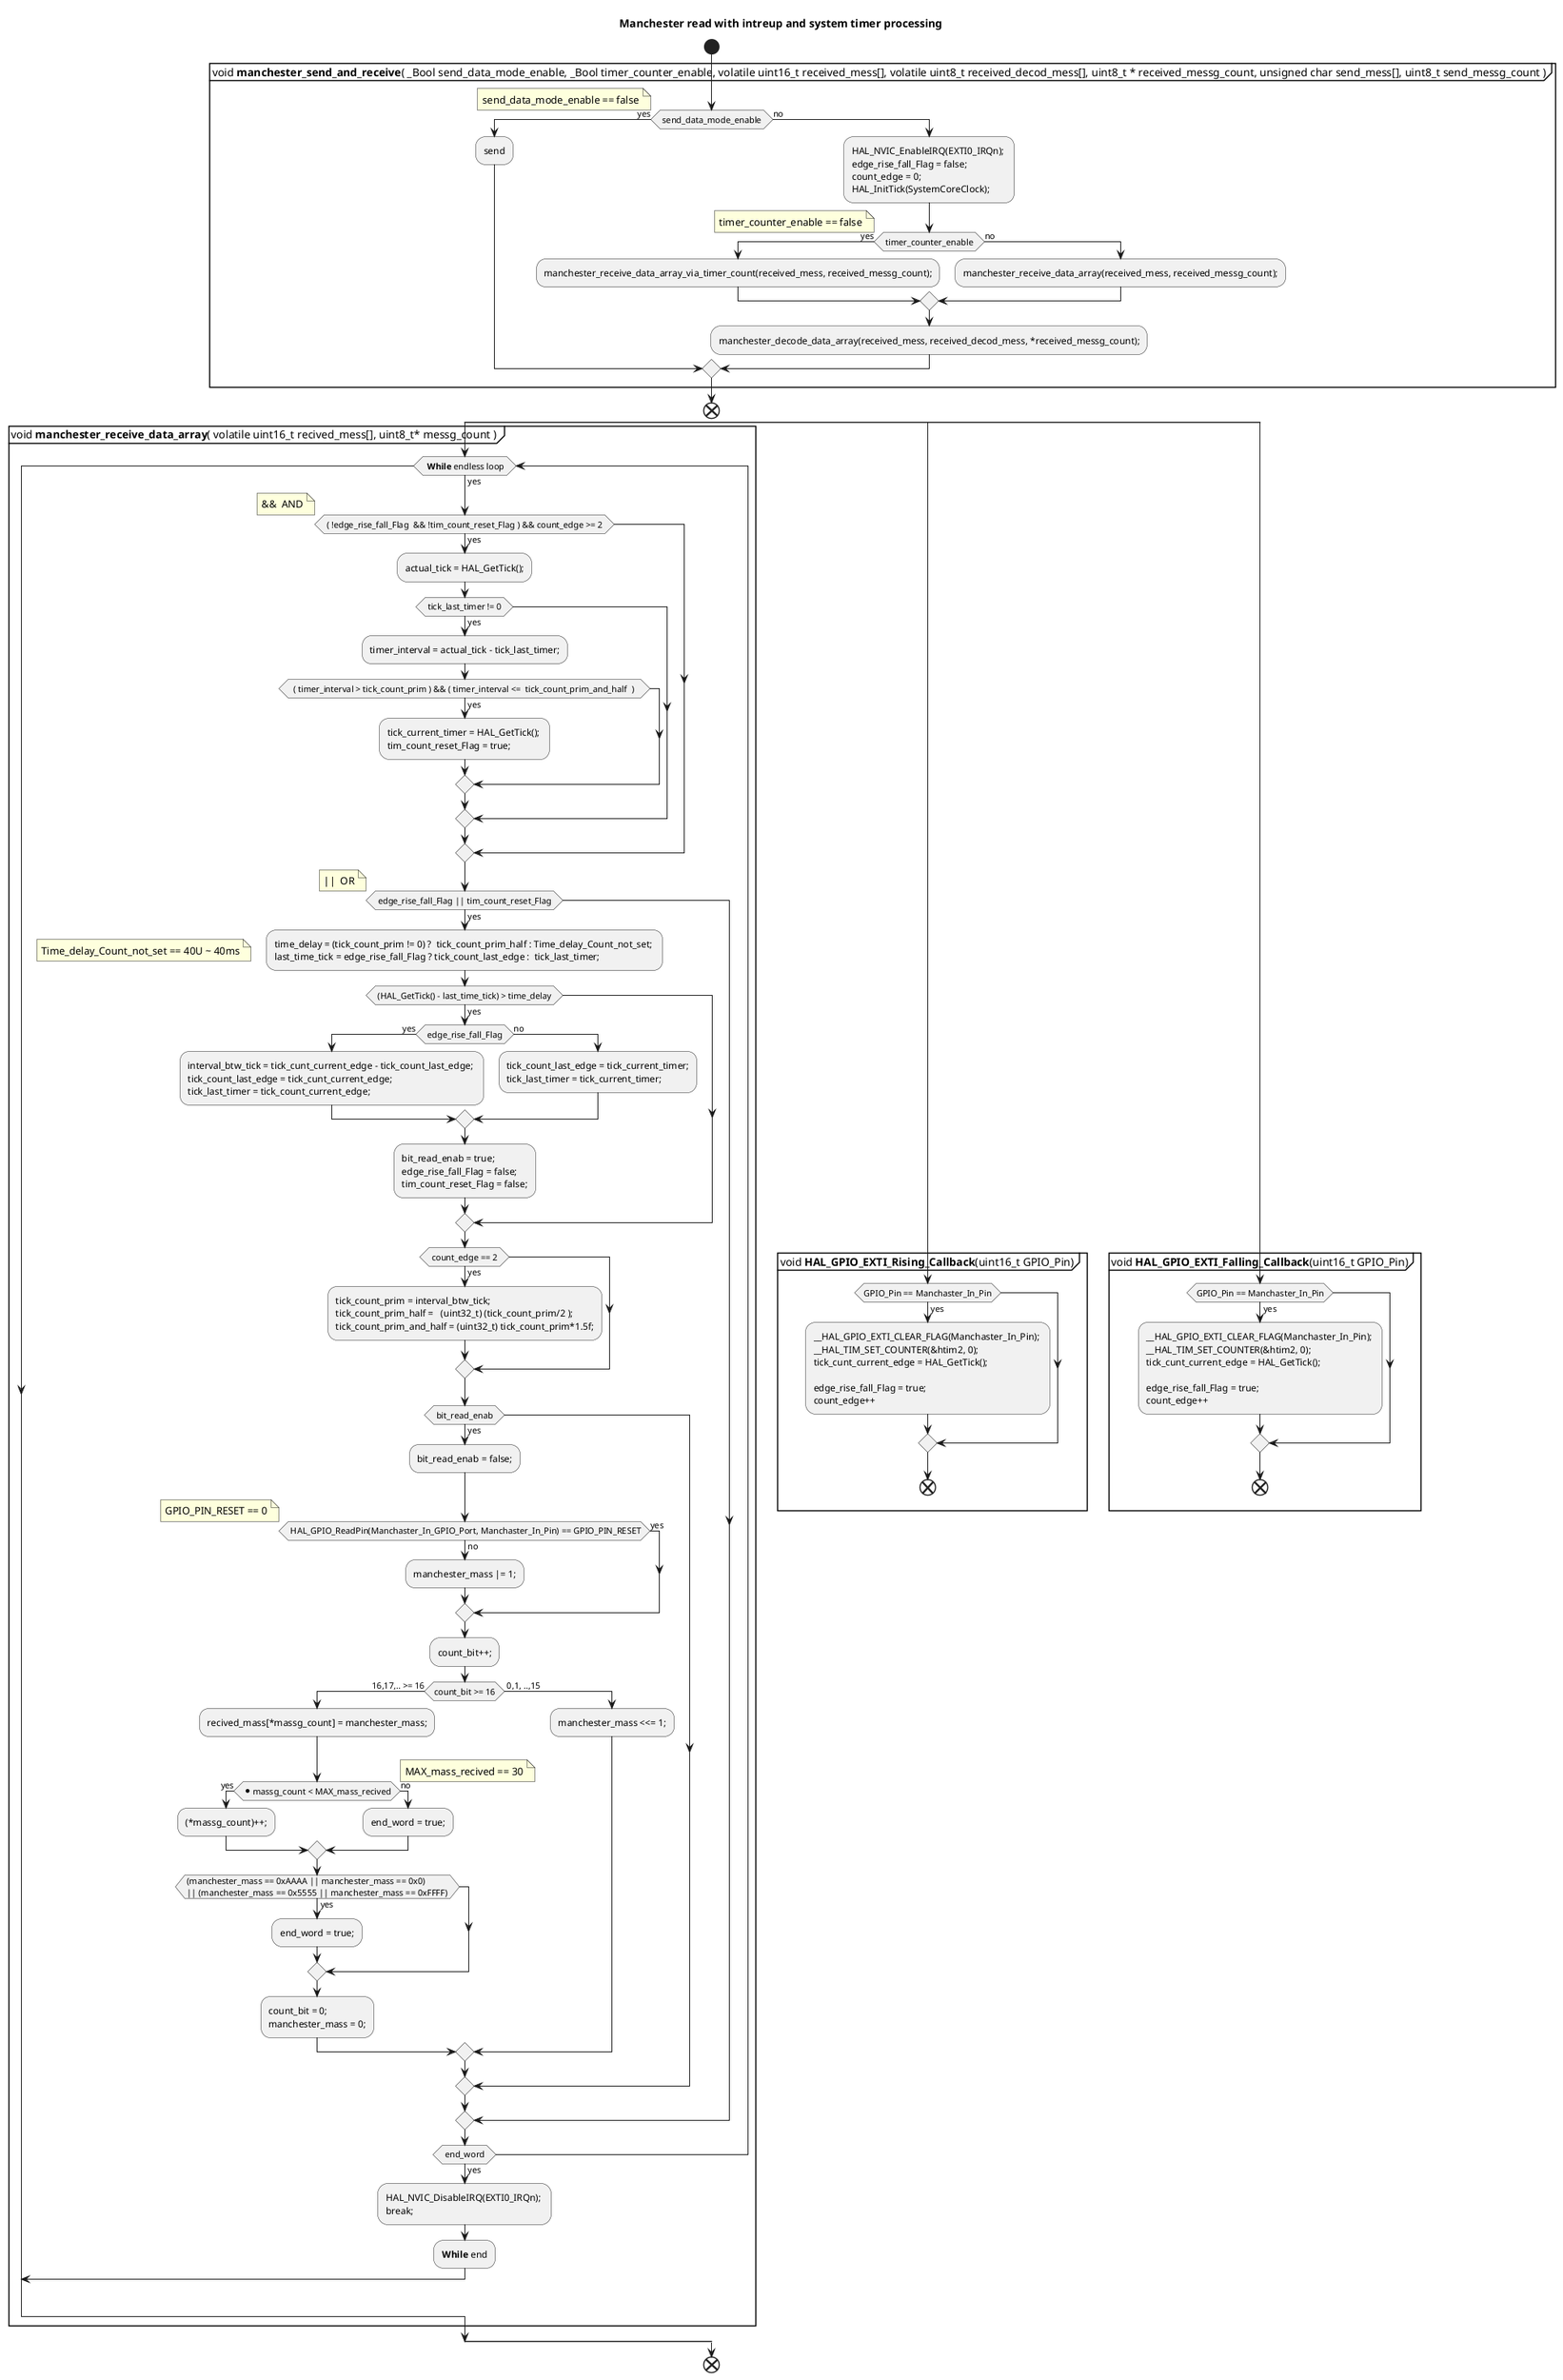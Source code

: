 @startuml
title Manchester read with intreup and system timer processing
' comment
start
' For write via VScode must by filename.puml
' This set can read 0s signal or 1s signal, but it not read data
' This set read values after Falling or Rising, but not between 

partition "void **manchester_send_and_receive**( _Bool send_data_mode_enable, _Bool timer_counter_enable, volatile uint16_t received_mess[], volatile uint8_t received_decod_mess[], uint8_t * received_messg_count, unsigned char send_mess[], uint8_t send_messg_count )" {

':volatile uint16_t recived_mess_local[MAX_mess_recived]={0}; \nvolatile uint8_t recived_decod_mess_local[MAX_mess_recived]={0}; \nuint8_t messg_count_local= 0u;;

if ( send_data_mode_enable ) then (yes)
    :send;
else (no)
	:HAL_NVIC_EnableIRQ(EXTI0_IRQn); \nedge_rise_fall_Flag = false; \ncount_edge = 0; \nHAL_InitTick(SystemCoreClock);;
    if ( timer_counter_enable ) then (yes)
		':HAL_NVIC_SetPriority(TIM2_IRQn, 1, 1); \nHAL_TIM_Base_Start_IT(&htim2); \nHAL_TIM_OC_Start_IT(&htim2, TIM_CHANNEL_1); \n__HAL_TIM_SET_COMPARE(&htim2, TIM_CHANNEL_1, 299999); \n     \nHAL_TIM_Base_Stop_IT(&htim2);;
		:manchester_receive_data_array_via_timer_count(received_mess, received_messg_count);; 
		' :receive with timer in compare mode;
	else (no)
		:manchester_receive_data_array(received_mess, received_messg_count);;
        ' :receive with system timer;
    endif
    note left: timer_counter_enable == false
    :manchester_decode_data_array(received_mess, received_decod_mess, *received_messg_count);;
endif
note left: send_data_mode_enable == false

}
end

'fork
split
partition "void **manchester_receive_data_array**( volatile uint16_t recived_mess[], uint8_t* messg_count ) " {
while (  **While** endless loop ) is (yes)

if ( ( !edge_rise_fall_Flag  && !tim_count_reset_Flag ) && count_edge >= 2 ) then (yes)
floating note left: &&  AND
    :actual_tick = HAL_GetTick();;
    
	if ( tick_last_timer != 0 ) then (yes)
		:timer_interval = actual_tick - tick_last_timer;;

		if (  ( timer_interval > tick_count_prim ) && ( timer_interval <=  tick_count_prim_and_half  )   ) then (yes)
			:tick_current_timer = HAL_GetTick(); \ntim_count_reset_Flag = true;;
		endif
	endif
endif


	'  ---------------------------- edge_Flag rection ------------------------- 
if ( edge_rise_fall_Flag || tim_count_reset_Flag )  then (yes) 
floating note left: ||  OR		
	:time_delay = (tick_count_prim != 0) ?  tick_count_prim_half : Time_delay_Count_not_set; \nlast_time_tick = edge_rise_fall_Flag ? tick_count_last_edge :  tick_last_timer;;


   		floating note left:   Time_delay_Count_not_set == 40U ~ 40ms
	if ( (HAL_GetTick() - last_time_tick) > time_delay ) then (yes)
		
        if ( edge_rise_fall_Flag ) then (yes)
            :interval_btw_tick = tick_cunt_current_edge - tick_count_last_edge; \ntick_count_last_edge = tick_cunt_current_edge; \ntick_last_timer = tick_count_current_edge;;
        else (no) 
            :tick_count_last_edge = tick_current_timer;\ntick_last_timer = tick_current_timer;;
        endif
        :bit_read_enab = true; \nedge_rise_fall_Flag = false; \ntim_count_reset_Flag = false;;
	endif
	  

	if ( count_edge == 2 ) then (yes)
		:tick_count_prim = interval_btw_tick; \ntick_count_prim_half =   (uint32_t) (tick_count_prim/2 ); \ntick_count_prim_and_half = (uint32_t) tick_count_prim*1.5f;;
	endif
	
	if ( bit_read_enab ) then (yes)
				
	  	:bit_read_enab = false;;	
		if ( HAL_GPIO_ReadPin(Manchaster_In_GPIO_Port, Manchaster_In_Pin) == GPIO_PIN_RESET) then (yes)
		note right: GPIO_PIN_RESET == 0
					'  :manchester_mass |= 0; \nmanchester_mass <<= 1; \ncount_bit++;;
				 		
		      		' if(HAL_GPIO_ReadPin(Manchaster_In_GPIO_Port, Manchaster_In_Pin) == GPIO_PIN_SET) then (yes)
		else (no)
			
					' \nmanchester_mass <<= 1; \ncount_bit++; 
			:manchester_mass |= 1;;
		   
		endif
			
		:count_bit++;;
		if(count_bit >= 16) then (16,17,.. >= 16)
					' :HAL_TIM_OC_Stop_IT(&htim1, TIM_CHANNEL_1);   HAL_NVIC_DisableIRQ(EXTI0_IRQn); \n
			:recived_mass[*massg_count] = manchester_mass;;
			if (*massg_count < MAX_mass_recived) then (yes)
				note right: MAX_mass_recived == 30
				:(*massg_count)++;;
			else (no)
				:end_word = true;;
			endif

			if ( (manchester_mass == 0xAAAA || manchester_mass == 0x0)  \n || (manchester_mass == 0x5555 || manchester_mass == 0xFFFF) ) then (yes)
				:end_word = true;;
			endif
					' // HAL_UART_Transmit(&huart1, (uint8_t *) "\r\n", sizeof("\r\n"), 1);
			:count_bit = 0; \nmanchester_mass = 0;;
					' //manchester_mass = 0;
		else ( 0,1, ..,15)
			:manchester_mass <<= 1;;
		endif
	endif

	  endif
	if ( end_word ) then (yes)
		  ' //HAL_SuspendTick();
		:HAL_NVIC_DisableIRQ(EXTI0_IRQn); \nbreak;;
		:**While** end;
		break	
		' detach
		' stop
	endif


  
endwhile
'-[hidden]->
 ' detach
}


' -------------------------------- hedlers for interupt -----------------------------
' ---------------------- Callback for TIM_OC---------------------------
'fork again
 '  partition "void **HAL_TIM_OC_DelayElapsedCallback**(TIM_HandleTypeDef * htim)"{
	' start
'	if (htim->Instance == TIM2) then (yes)
 '   		:__HAL_TIM_CLEAR_FLAG(&htim2, TIM_FLAG_CC1); \ntim_count_reset_Flag = true;;
'	endif
'	end
 '  }

' --------------------------------Callback for GPIO_EXTI------------------------------
'fork again
split again
   partition "void **HAL_GPIO_EXTI_Rising_Callback**(uint16_t GPIO_Pin)"{
	if (GPIO_Pin == Manchaster_In_Pin) then (yes)
		:__HAL_GPIO_EXTI_CLEAR_FLAG(Manchaster_In_Pin); \n__HAL_TIM_SET_COUNTER(&htim2, 0); \ntick_cunt_current_edge = HAL_GetTick(); \n\nedge_rise_fall_Flag = true; \ncount_edge++;
	endif
	end
   }


'fork again
split again
   partition "void **HAL_GPIO_EXTI_Falling_Callback**(uint16_t GPIO_Pin)"{
	if (GPIO_Pin == Manchaster_In_Pin) then (yes)
		:__HAL_GPIO_EXTI_CLEAR_FLAG(Manchaster_In_Pin); \n__HAL_TIM_SET_COUNTER(&htim2, 0); \ntick_cunt_current_edge = HAL_GetTick(); \n\nedge_rise_fall_Flag = true; \ncount_edge++;
	endif
	end
   }
'end fork
end split
' end merge
end


@enduml
